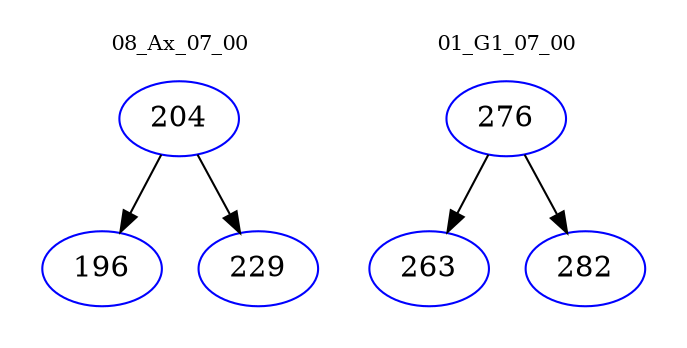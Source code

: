 digraph{
subgraph cluster_0 {
color = white
label = "08_Ax_07_00";
fontsize=10;
T0_204 [label="204", color="blue"]
T0_204 -> T0_196 [color="black"]
T0_196 [label="196", color="blue"]
T0_204 -> T0_229 [color="black"]
T0_229 [label="229", color="blue"]
}
subgraph cluster_1 {
color = white
label = "01_G1_07_00";
fontsize=10;
T1_276 [label="276", color="blue"]
T1_276 -> T1_263 [color="black"]
T1_263 [label="263", color="blue"]
T1_276 -> T1_282 [color="black"]
T1_282 [label="282", color="blue"]
}
}
